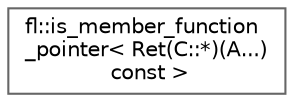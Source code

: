digraph "Graphical Class Hierarchy"
{
 // INTERACTIVE_SVG=YES
 // LATEX_PDF_SIZE
  bgcolor="transparent";
  edge [fontname=Helvetica,fontsize=10,labelfontname=Helvetica,labelfontsize=10];
  node [fontname=Helvetica,fontsize=10,shape=box,height=0.2,width=0.4];
  rankdir="LR";
  Node0 [id="Node000000",label="fl::is_member_function\l_pointer\< Ret(C::*)(A...)\l const \>",height=0.2,width=0.4,color="grey40", fillcolor="white", style="filled",URL="$db/d7b/structfl_1_1is__member__function__pointer_3_01_ret_07_c_1_1_5_08_07_a_8_8_8_08_01const_01_4.html",tooltip=" "];
}
